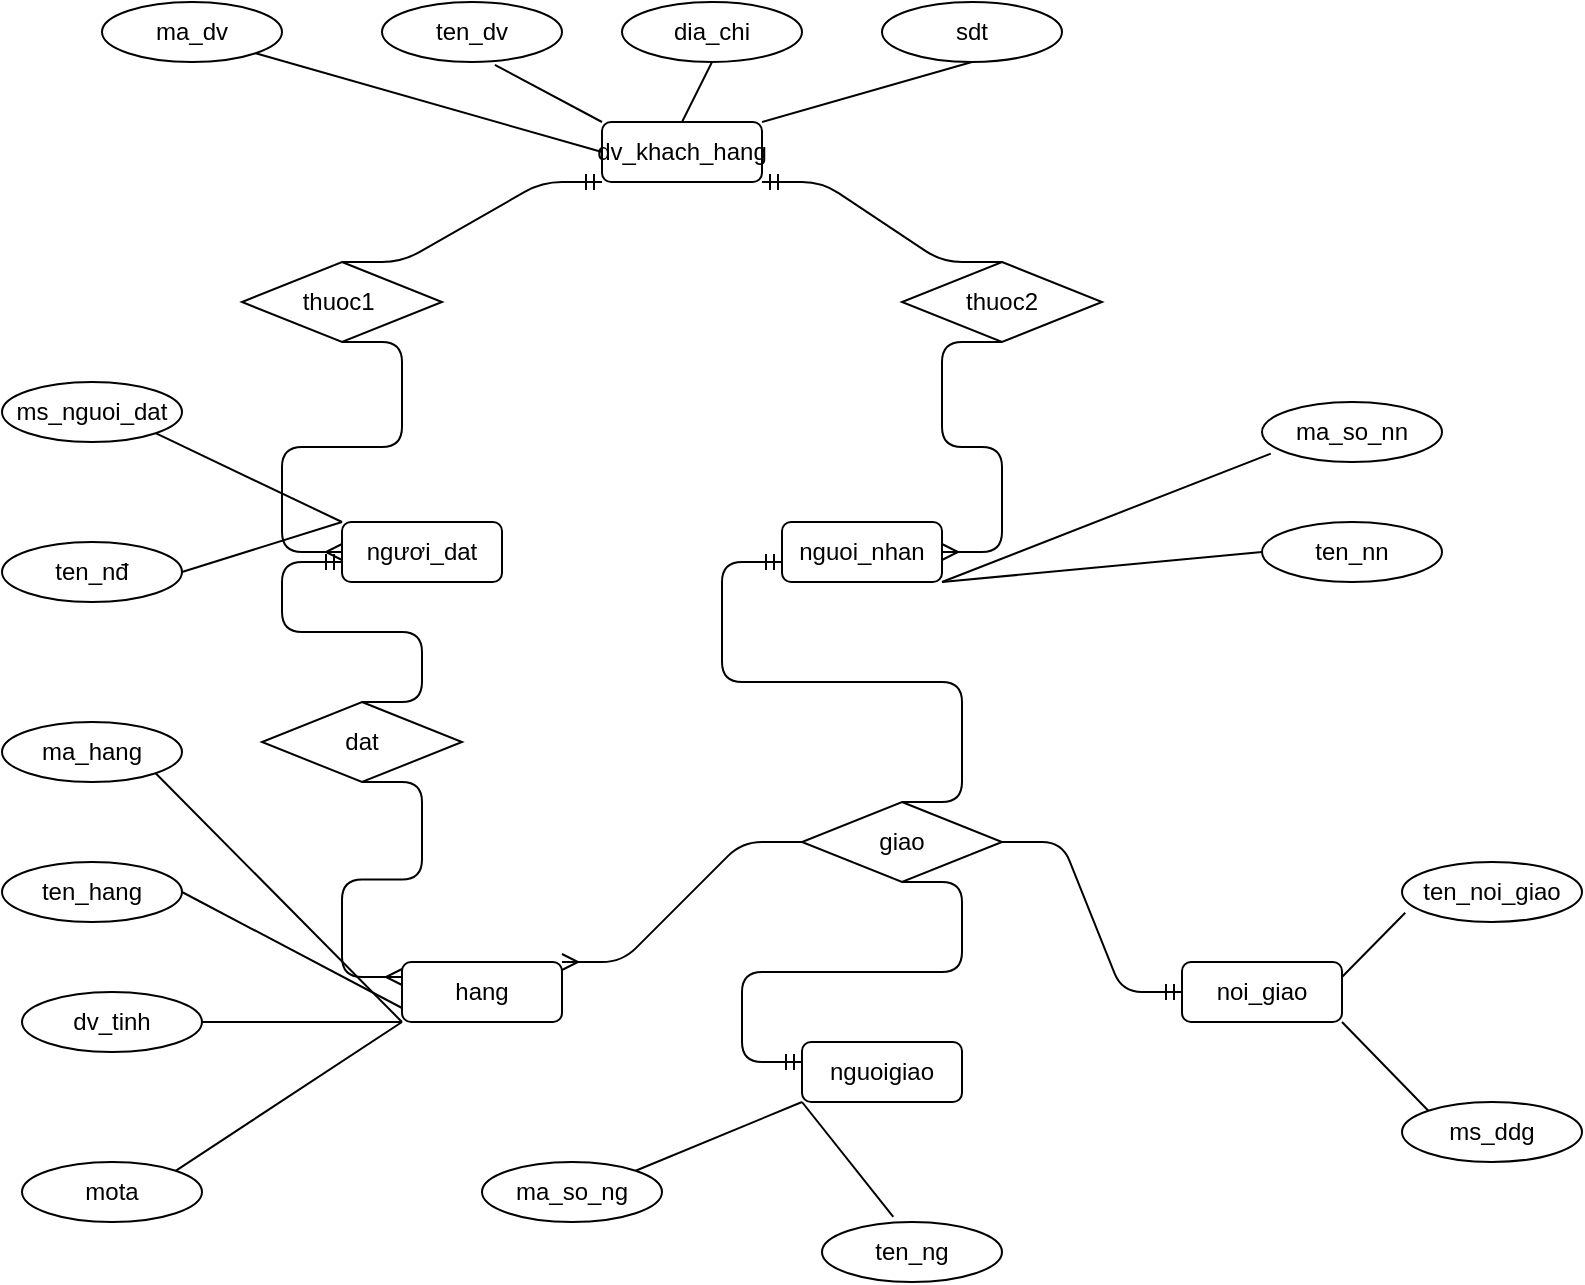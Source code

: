 <mxfile version="14.4.3" type="device"><diagram id="98oClo_Ws2tGZNQmvnuA" name="Page-1"><mxGraphModel dx="1264" dy="592" grid="1" gridSize="10" guides="1" tooltips="1" connect="1" arrows="1" fold="1" page="1" pageScale="1" pageWidth="850" pageHeight="1100" math="0" shadow="0"><root><mxCell id="0"/><mxCell id="1" parent="0"/><mxCell id="cD1kMwo9U51rgBJXVJi9-1" value="dv_khach_hang" style="rounded=1;whiteSpace=wrap;html=1;" vertex="1" parent="1"><mxGeometry x="360" y="100" width="80" height="30" as="geometry"/></mxCell><mxCell id="cD1kMwo9U51rgBJXVJi9-2" value="ten_dv" style="ellipse;whiteSpace=wrap;html=1;" vertex="1" parent="1"><mxGeometry x="250" y="40" width="90" height="30" as="geometry"/></mxCell><mxCell id="cD1kMwo9U51rgBJXVJi9-3" value="dia_chi" style="ellipse;whiteSpace=wrap;html=1;" vertex="1" parent="1"><mxGeometry x="370" y="40" width="90" height="30" as="geometry"/></mxCell><mxCell id="cD1kMwo9U51rgBJXVJi9-4" value="sdt" style="ellipse;whiteSpace=wrap;html=1;" vertex="1" parent="1"><mxGeometry x="500" y="40" width="90" height="30" as="geometry"/></mxCell><mxCell id="cD1kMwo9U51rgBJXVJi9-5" value="ma_dv" style="ellipse;whiteSpace=wrap;html=1;" vertex="1" parent="1"><mxGeometry x="110" y="40" width="90" height="30" as="geometry"/></mxCell><mxCell id="cD1kMwo9U51rgBJXVJi9-6" value="thuoc1&amp;nbsp;" style="rhombus;whiteSpace=wrap;html=1;" vertex="1" parent="1"><mxGeometry x="180" y="170" width="100" height="40" as="geometry"/></mxCell><mxCell id="cD1kMwo9U51rgBJXVJi9-7" value="thuoc2" style="rhombus;whiteSpace=wrap;html=1;" vertex="1" parent="1"><mxGeometry x="510" y="170" width="100" height="40" as="geometry"/></mxCell><mxCell id="cD1kMwo9U51rgBJXVJi9-9" value="ngươi_dat" style="rounded=1;whiteSpace=wrap;html=1;" vertex="1" parent="1"><mxGeometry x="230" y="300" width="80" height="30" as="geometry"/></mxCell><mxCell id="cD1kMwo9U51rgBJXVJi9-10" value="nguoi_nhan" style="rounded=1;whiteSpace=wrap;html=1;" vertex="1" parent="1"><mxGeometry x="450" y="300" width="80" height="30" as="geometry"/></mxCell><mxCell id="cD1kMwo9U51rgBJXVJi9-11" value="ms_nguoi_dat" style="ellipse;whiteSpace=wrap;html=1;" vertex="1" parent="1"><mxGeometry x="60" y="230" width="90" height="30" as="geometry"/></mxCell><mxCell id="cD1kMwo9U51rgBJXVJi9-12" value="ten_nđ" style="ellipse;whiteSpace=wrap;html=1;" vertex="1" parent="1"><mxGeometry x="60" y="310" width="90" height="30" as="geometry"/></mxCell><mxCell id="cD1kMwo9U51rgBJXVJi9-13" value="ma_so_nn" style="ellipse;whiteSpace=wrap;html=1;" vertex="1" parent="1"><mxGeometry x="690" y="240" width="90" height="30" as="geometry"/></mxCell><mxCell id="cD1kMwo9U51rgBJXVJi9-14" value="ten_nn" style="ellipse;whiteSpace=wrap;html=1;" vertex="1" parent="1"><mxGeometry x="690" y="300" width="90" height="30" as="geometry"/></mxCell><mxCell id="cD1kMwo9U51rgBJXVJi9-15" value="dat" style="rhombus;whiteSpace=wrap;html=1;" vertex="1" parent="1"><mxGeometry x="190" y="390" width="100" height="40" as="geometry"/></mxCell><mxCell id="cD1kMwo9U51rgBJXVJi9-17" value="giao" style="rhombus;whiteSpace=wrap;html=1;" vertex="1" parent="1"><mxGeometry x="460" y="440" width="100" height="40" as="geometry"/></mxCell><mxCell id="cD1kMwo9U51rgBJXVJi9-18" value="ma_hang" style="ellipse;whiteSpace=wrap;html=1;" vertex="1" parent="1"><mxGeometry x="60" y="400" width="90" height="30" as="geometry"/></mxCell><mxCell id="cD1kMwo9U51rgBJXVJi9-19" value="ten_hang" style="ellipse;whiteSpace=wrap;html=1;" vertex="1" parent="1"><mxGeometry x="60" y="470" width="90" height="30" as="geometry"/></mxCell><mxCell id="cD1kMwo9U51rgBJXVJi9-20" value="dv_tinh" style="ellipse;whiteSpace=wrap;html=1;" vertex="1" parent="1"><mxGeometry x="70" y="535" width="90" height="30" as="geometry"/></mxCell><mxCell id="cD1kMwo9U51rgBJXVJi9-21" value="mota" style="ellipse;whiteSpace=wrap;html=1;" vertex="1" parent="1"><mxGeometry x="70" y="620" width="90" height="30" as="geometry"/></mxCell><mxCell id="cD1kMwo9U51rgBJXVJi9-22" value="hang" style="rounded=1;whiteSpace=wrap;html=1;" vertex="1" parent="1"><mxGeometry x="260" y="520" width="80" height="30" as="geometry"/></mxCell><mxCell id="cD1kMwo9U51rgBJXVJi9-23" value="nguoigiao" style="rounded=1;whiteSpace=wrap;html=1;" vertex="1" parent="1"><mxGeometry x="460" y="560" width="80" height="30" as="geometry"/></mxCell><mxCell id="cD1kMwo9U51rgBJXVJi9-24" value="noi_giao" style="rounded=1;whiteSpace=wrap;html=1;" vertex="1" parent="1"><mxGeometry x="650" y="520" width="80" height="30" as="geometry"/></mxCell><mxCell id="cD1kMwo9U51rgBJXVJi9-25" value="ma_so_ng" style="ellipse;whiteSpace=wrap;html=1;" vertex="1" parent="1"><mxGeometry x="300" y="620" width="90" height="30" as="geometry"/></mxCell><mxCell id="cD1kMwo9U51rgBJXVJi9-26" value="ten_ng" style="ellipse;whiteSpace=wrap;html=1;" vertex="1" parent="1"><mxGeometry x="470" y="650" width="90" height="30" as="geometry"/></mxCell><mxCell id="cD1kMwo9U51rgBJXVJi9-27" value="ten_noi_giao" style="ellipse;whiteSpace=wrap;html=1;" vertex="1" parent="1"><mxGeometry x="760" y="470" width="90" height="30" as="geometry"/></mxCell><mxCell id="cD1kMwo9U51rgBJXVJi9-28" value="ms_ddg" style="ellipse;whiteSpace=wrap;html=1;" vertex="1" parent="1"><mxGeometry x="760" y="590" width="90" height="30" as="geometry"/></mxCell><mxCell id="cD1kMwo9U51rgBJXVJi9-29" value="" style="endArrow=none;html=1;exitX=0.5;exitY=0;exitDx=0;exitDy=0;entryX=0.5;entryY=1;entryDx=0;entryDy=0;" edge="1" parent="1" source="cD1kMwo9U51rgBJXVJi9-1" target="cD1kMwo9U51rgBJXVJi9-3"><mxGeometry width="50" height="50" relative="1" as="geometry"><mxPoint x="400" y="280" as="sourcePoint"/><mxPoint x="450" y="230" as="targetPoint"/></mxGeometry></mxCell><mxCell id="cD1kMwo9U51rgBJXVJi9-30" value="" style="endArrow=none;html=1;exitX=1;exitY=0;exitDx=0;exitDy=0;entryX=0.5;entryY=1;entryDx=0;entryDy=0;" edge="1" parent="1" source="cD1kMwo9U51rgBJXVJi9-1" target="cD1kMwo9U51rgBJXVJi9-4"><mxGeometry width="50" height="50" relative="1" as="geometry"><mxPoint x="410" y="110" as="sourcePoint"/><mxPoint x="425" y="80" as="targetPoint"/></mxGeometry></mxCell><mxCell id="cD1kMwo9U51rgBJXVJi9-31" value="" style="endArrow=none;html=1;exitX=0;exitY=0;exitDx=0;exitDy=0;entryX=0.627;entryY=1.047;entryDx=0;entryDy=0;entryPerimeter=0;" edge="1" parent="1" source="cD1kMwo9U51rgBJXVJi9-1" target="cD1kMwo9U51rgBJXVJi9-2"><mxGeometry width="50" height="50" relative="1" as="geometry"><mxPoint x="420" y="120" as="sourcePoint"/><mxPoint x="435" y="90" as="targetPoint"/></mxGeometry></mxCell><mxCell id="cD1kMwo9U51rgBJXVJi9-32" value="" style="endArrow=none;html=1;exitX=0;exitY=0.5;exitDx=0;exitDy=0;entryX=1;entryY=1;entryDx=0;entryDy=0;" edge="1" parent="1" source="cD1kMwo9U51rgBJXVJi9-1" target="cD1kMwo9U51rgBJXVJi9-5"><mxGeometry width="50" height="50" relative="1" as="geometry"><mxPoint x="430" y="130" as="sourcePoint"/><mxPoint x="445" y="100" as="targetPoint"/></mxGeometry></mxCell><mxCell id="cD1kMwo9U51rgBJXVJi9-35" value="" style="edgeStyle=entityRelationEdgeStyle;fontSize=12;html=1;endArrow=ERmandOne;exitX=0.5;exitY=0;exitDx=0;exitDy=0;entryX=0;entryY=1;entryDx=0;entryDy=0;" edge="1" parent="1" source="cD1kMwo9U51rgBJXVJi9-6" target="cD1kMwo9U51rgBJXVJi9-1"><mxGeometry width="100" height="100" relative="1" as="geometry"><mxPoint x="370" y="300" as="sourcePoint"/><mxPoint x="470" y="200" as="targetPoint"/></mxGeometry></mxCell><mxCell id="cD1kMwo9U51rgBJXVJi9-36" value="" style="edgeStyle=entityRelationEdgeStyle;fontSize=12;html=1;endArrow=ERmandOne;entryX=1;entryY=1;entryDx=0;entryDy=0;exitX=0.5;exitY=0;exitDx=0;exitDy=0;" edge="1" parent="1" source="cD1kMwo9U51rgBJXVJi9-7" target="cD1kMwo9U51rgBJXVJi9-1"><mxGeometry width="100" height="100" relative="1" as="geometry"><mxPoint x="380" y="310" as="sourcePoint"/><mxPoint x="480" y="210" as="targetPoint"/></mxGeometry></mxCell><mxCell id="cD1kMwo9U51rgBJXVJi9-39" value="" style="edgeStyle=entityRelationEdgeStyle;fontSize=12;html=1;endArrow=ERmany;exitX=0.5;exitY=1;exitDx=0;exitDy=0;" edge="1" parent="1" source="cD1kMwo9U51rgBJXVJi9-6"><mxGeometry width="100" height="100" relative="1" as="geometry"><mxPoint x="370" y="300" as="sourcePoint"/><mxPoint x="230" y="315" as="targetPoint"/></mxGeometry></mxCell><mxCell id="cD1kMwo9U51rgBJXVJi9-41" value="" style="edgeStyle=entityRelationEdgeStyle;fontSize=12;html=1;endArrow=ERmany;exitX=0.5;exitY=1;exitDx=0;exitDy=0;entryX=1;entryY=0.5;entryDx=0;entryDy=0;" edge="1" parent="1" source="cD1kMwo9U51rgBJXVJi9-7" target="cD1kMwo9U51rgBJXVJi9-10"><mxGeometry width="100" height="100" relative="1" as="geometry"><mxPoint x="240" y="220" as="sourcePoint"/><mxPoint x="250" y="315" as="targetPoint"/></mxGeometry></mxCell><mxCell id="cD1kMwo9U51rgBJXVJi9-42" value="" style="edgeStyle=entityRelationEdgeStyle;fontSize=12;html=1;endArrow=ERmandOne;exitX=0.5;exitY=0;exitDx=0;exitDy=0;" edge="1" parent="1" source="cD1kMwo9U51rgBJXVJi9-15"><mxGeometry width="100" height="100" relative="1" as="geometry"><mxPoint x="240" y="180" as="sourcePoint"/><mxPoint x="230" y="320" as="targetPoint"/></mxGeometry></mxCell><mxCell id="cD1kMwo9U51rgBJXVJi9-43" value="" style="edgeStyle=entityRelationEdgeStyle;fontSize=12;html=1;endArrow=ERmandOne;exitX=0.5;exitY=0;exitDx=0;exitDy=0;" edge="1" parent="1" source="cD1kMwo9U51rgBJXVJi9-17"><mxGeometry width="100" height="100" relative="1" as="geometry"><mxPoint x="250" y="400" as="sourcePoint"/><mxPoint x="450" y="320" as="targetPoint"/></mxGeometry></mxCell><mxCell id="cD1kMwo9U51rgBJXVJi9-44" value="" style="edgeStyle=entityRelationEdgeStyle;fontSize=12;html=1;endArrow=ERmany;exitX=0.5;exitY=1;exitDx=0;exitDy=0;entryX=0;entryY=0.25;entryDx=0;entryDy=0;" edge="1" parent="1" source="cD1kMwo9U51rgBJXVJi9-15" target="cD1kMwo9U51rgBJXVJi9-22"><mxGeometry width="100" height="100" relative="1" as="geometry"><mxPoint x="240" y="220" as="sourcePoint"/><mxPoint x="250" y="315" as="targetPoint"/></mxGeometry></mxCell><mxCell id="cD1kMwo9U51rgBJXVJi9-45" value="" style="edgeStyle=entityRelationEdgeStyle;fontSize=12;html=1;endArrow=ERmandOne;exitX=0.5;exitY=1;exitDx=0;exitDy=0;" edge="1" parent="1" source="cD1kMwo9U51rgBJXVJi9-17"><mxGeometry width="100" height="100" relative="1" as="geometry"><mxPoint x="520" y="450" as="sourcePoint"/><mxPoint x="460" y="570" as="targetPoint"/></mxGeometry></mxCell><mxCell id="cD1kMwo9U51rgBJXVJi9-46" value="" style="edgeStyle=entityRelationEdgeStyle;fontSize=12;html=1;endArrow=ERmany;exitX=0;exitY=0.5;exitDx=0;exitDy=0;entryX=1;entryY=0;entryDx=0;entryDy=0;" edge="1" parent="1" source="cD1kMwo9U51rgBJXVJi9-17" target="cD1kMwo9U51rgBJXVJi9-22"><mxGeometry width="100" height="100" relative="1" as="geometry"><mxPoint x="240" y="220" as="sourcePoint"/><mxPoint x="240" y="325" as="targetPoint"/></mxGeometry></mxCell><mxCell id="cD1kMwo9U51rgBJXVJi9-47" value="" style="endArrow=none;html=1;exitX=1;exitY=1;exitDx=0;exitDy=0;entryX=0;entryY=1;entryDx=0;entryDy=0;" edge="1" parent="1" source="cD1kMwo9U51rgBJXVJi9-18" target="cD1kMwo9U51rgBJXVJi9-22"><mxGeometry width="50" height="50" relative="1" as="geometry"><mxPoint x="370" y="125" as="sourcePoint"/><mxPoint x="196.82" y="75.607" as="targetPoint"/></mxGeometry></mxCell><mxCell id="cD1kMwo9U51rgBJXVJi9-48" value="" style="endArrow=none;html=1;exitX=1;exitY=0.5;exitDx=0;exitDy=0;" edge="1" parent="1" source="cD1kMwo9U51rgBJXVJi9-19"><mxGeometry width="50" height="50" relative="1" as="geometry"><mxPoint x="146.82" y="435.607" as="sourcePoint"/><mxPoint x="260" y="543" as="targetPoint"/></mxGeometry></mxCell><mxCell id="cD1kMwo9U51rgBJXVJi9-49" value="" style="endArrow=none;html=1;exitX=1;exitY=0.5;exitDx=0;exitDy=0;entryX=0;entryY=1;entryDx=0;entryDy=0;" edge="1" parent="1" source="cD1kMwo9U51rgBJXVJi9-20" target="cD1kMwo9U51rgBJXVJi9-22"><mxGeometry width="50" height="50" relative="1" as="geometry"><mxPoint x="156.82" y="445.607" as="sourcePoint"/><mxPoint x="280" y="570" as="targetPoint"/></mxGeometry></mxCell><mxCell id="cD1kMwo9U51rgBJXVJi9-50" value="" style="endArrow=none;html=1;exitX=1;exitY=0;exitDx=0;exitDy=0;" edge="1" parent="1" source="cD1kMwo9U51rgBJXVJi9-21"><mxGeometry width="50" height="50" relative="1" as="geometry"><mxPoint x="166.82" y="455.607" as="sourcePoint"/><mxPoint x="260" y="550" as="targetPoint"/></mxGeometry></mxCell><mxCell id="cD1kMwo9U51rgBJXVJi9-51" value="" style="endArrow=none;html=1;exitX=1;exitY=0;exitDx=0;exitDy=0;entryX=0;entryY=1;entryDx=0;entryDy=0;" edge="1" parent="1" source="cD1kMwo9U51rgBJXVJi9-25" target="cD1kMwo9U51rgBJXVJi9-23"><mxGeometry width="50" height="50" relative="1" as="geometry"><mxPoint x="156.82" y="634.393" as="sourcePoint"/><mxPoint x="270" y="560" as="targetPoint"/></mxGeometry></mxCell><mxCell id="cD1kMwo9U51rgBJXVJi9-52" value="" style="endArrow=none;html=1;exitX=0.396;exitY=-0.087;exitDx=0;exitDy=0;entryX=0;entryY=1;entryDx=0;entryDy=0;exitPerimeter=0;" edge="1" parent="1" source="cD1kMwo9U51rgBJXVJi9-26" target="cD1kMwo9U51rgBJXVJi9-23"><mxGeometry width="50" height="50" relative="1" as="geometry"><mxPoint x="386.82" y="634.393" as="sourcePoint"/><mxPoint x="470" y="600" as="targetPoint"/></mxGeometry></mxCell><mxCell id="cD1kMwo9U51rgBJXVJi9-53" value="" style="endArrow=none;html=1;exitX=0;exitY=0;exitDx=0;exitDy=0;entryX=1;entryY=1;entryDx=0;entryDy=0;" edge="1" parent="1" source="cD1kMwo9U51rgBJXVJi9-28" target="cD1kMwo9U51rgBJXVJi9-24"><mxGeometry width="50" height="50" relative="1" as="geometry"><mxPoint x="515.64" y="657.39" as="sourcePoint"/><mxPoint x="470" y="600" as="targetPoint"/></mxGeometry></mxCell><mxCell id="cD1kMwo9U51rgBJXVJi9-54" value="" style="endArrow=none;html=1;exitX=0.018;exitY=0.847;exitDx=0;exitDy=0;entryX=1;entryY=0.25;entryDx=0;entryDy=0;exitPerimeter=0;" edge="1" parent="1" source="cD1kMwo9U51rgBJXVJi9-27" target="cD1kMwo9U51rgBJXVJi9-24"><mxGeometry width="50" height="50" relative="1" as="geometry"><mxPoint x="525.64" y="667.39" as="sourcePoint"/><mxPoint x="480" y="610" as="targetPoint"/></mxGeometry></mxCell><mxCell id="cD1kMwo9U51rgBJXVJi9-55" value="" style="endArrow=none;html=1;exitX=0.049;exitY=0.86;exitDx=0;exitDy=0;entryX=1;entryY=1;entryDx=0;entryDy=0;exitPerimeter=0;" edge="1" parent="1" source="cD1kMwo9U51rgBJXVJi9-13" target="cD1kMwo9U51rgBJXVJi9-10"><mxGeometry width="50" height="50" relative="1" as="geometry"><mxPoint x="771.62" y="505.41" as="sourcePoint"/><mxPoint x="740" y="537.5" as="targetPoint"/></mxGeometry></mxCell><mxCell id="cD1kMwo9U51rgBJXVJi9-56" value="" style="endArrow=none;html=1;exitX=0;exitY=0.5;exitDx=0;exitDy=0;entryX=1;entryY=1;entryDx=0;entryDy=0;" edge="1" parent="1" source="cD1kMwo9U51rgBJXVJi9-14" target="cD1kMwo9U51rgBJXVJi9-10"><mxGeometry width="50" height="50" relative="1" as="geometry"><mxPoint x="704.41" y="275.8" as="sourcePoint"/><mxPoint x="540" y="340" as="targetPoint"/></mxGeometry></mxCell><mxCell id="cD1kMwo9U51rgBJXVJi9-57" value="" style="endArrow=none;html=1;exitX=0;exitY=0;exitDx=0;exitDy=0;entryX=1;entryY=1;entryDx=0;entryDy=0;" edge="1" parent="1" source="cD1kMwo9U51rgBJXVJi9-9" target="cD1kMwo9U51rgBJXVJi9-11"><mxGeometry width="50" height="50" relative="1" as="geometry"><mxPoint x="700" y="325" as="sourcePoint"/><mxPoint x="540" y="340" as="targetPoint"/></mxGeometry></mxCell><mxCell id="cD1kMwo9U51rgBJXVJi9-58" value="" style="endArrow=none;html=1;entryX=1;entryY=0.5;entryDx=0;entryDy=0;" edge="1" parent="1" target="cD1kMwo9U51rgBJXVJi9-12"><mxGeometry width="50" height="50" relative="1" as="geometry"><mxPoint x="230" y="300" as="sourcePoint"/><mxPoint x="146.82" y="265.607" as="targetPoint"/></mxGeometry></mxCell><mxCell id="cD1kMwo9U51rgBJXVJi9-59" value="" style="edgeStyle=entityRelationEdgeStyle;fontSize=12;html=1;endArrow=ERmandOne;exitX=1;exitY=0.5;exitDx=0;exitDy=0;entryX=0;entryY=0.5;entryDx=0;entryDy=0;" edge="1" parent="1" source="cD1kMwo9U51rgBJXVJi9-17" target="cD1kMwo9U51rgBJXVJi9-24"><mxGeometry width="100" height="100" relative="1" as="geometry"><mxPoint x="520" y="490" as="sourcePoint"/><mxPoint x="470" y="580" as="targetPoint"/></mxGeometry></mxCell></root></mxGraphModel></diagram></mxfile>